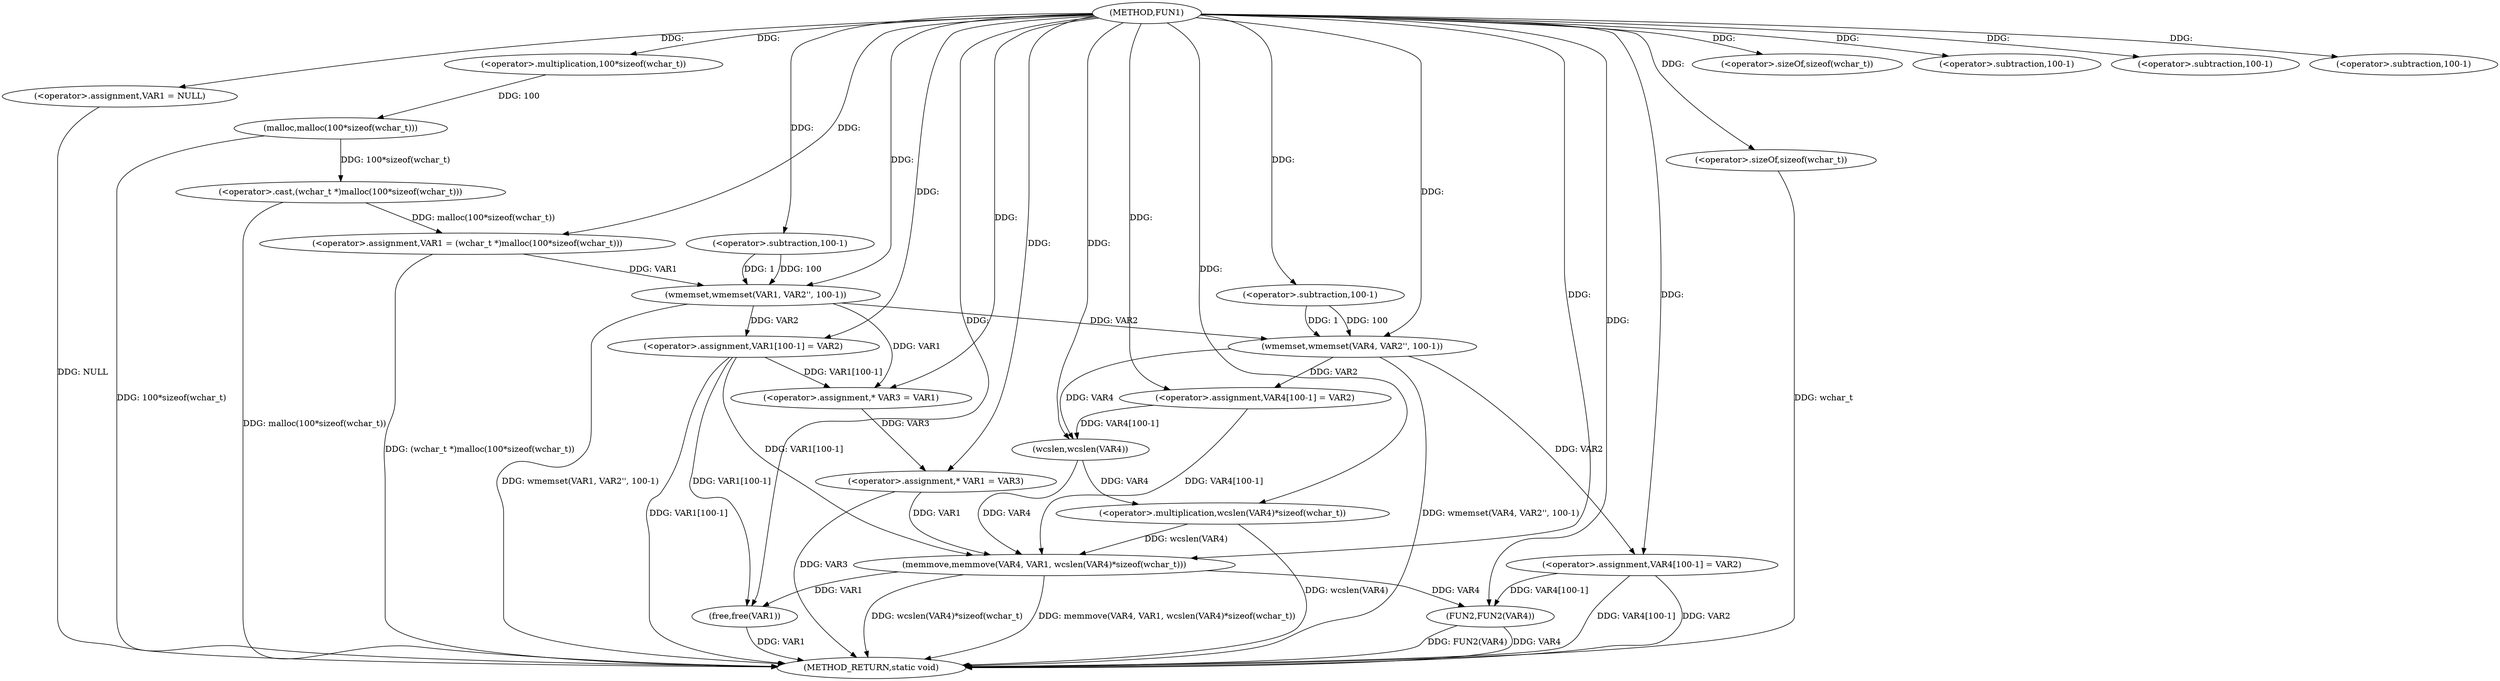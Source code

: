 digraph FUN1 {  
"1000100" [label = "(METHOD,FUN1)" ]
"1000171" [label = "(METHOD_RETURN,static void)" ]
"1000103" [label = "(<operator>.assignment,VAR1 = NULL)" ]
"1000106" [label = "(<operator>.assignment,VAR1 = (wchar_t *)malloc(100*sizeof(wchar_t)))" ]
"1000108" [label = "(<operator>.cast,(wchar_t *)malloc(100*sizeof(wchar_t)))" ]
"1000110" [label = "(malloc,malloc(100*sizeof(wchar_t)))" ]
"1000111" [label = "(<operator>.multiplication,100*sizeof(wchar_t))" ]
"1000113" [label = "(<operator>.sizeOf,sizeof(wchar_t))" ]
"1000115" [label = "(wmemset,wmemset(VAR1, VAR2'', 100-1))" ]
"1000118" [label = "(<operator>.subtraction,100-1)" ]
"1000121" [label = "(<operator>.assignment,VAR1[100-1] = VAR2)" ]
"1000124" [label = "(<operator>.subtraction,100-1)" ]
"1000130" [label = "(<operator>.assignment,* VAR3 = VAR1)" ]
"1000134" [label = "(<operator>.assignment,* VAR1 = VAR3)" ]
"1000139" [label = "(wmemset,wmemset(VAR4, VAR2'', 100-1))" ]
"1000142" [label = "(<operator>.subtraction,100-1)" ]
"1000145" [label = "(<operator>.assignment,VAR4[100-1] = VAR2)" ]
"1000148" [label = "(<operator>.subtraction,100-1)" ]
"1000152" [label = "(memmove,memmove(VAR4, VAR1, wcslen(VAR4)*sizeof(wchar_t)))" ]
"1000155" [label = "(<operator>.multiplication,wcslen(VAR4)*sizeof(wchar_t))" ]
"1000156" [label = "(wcslen,wcslen(VAR4))" ]
"1000158" [label = "(<operator>.sizeOf,sizeof(wchar_t))" ]
"1000160" [label = "(<operator>.assignment,VAR4[100-1] = VAR2)" ]
"1000163" [label = "(<operator>.subtraction,100-1)" ]
"1000167" [label = "(FUN2,FUN2(VAR4))" ]
"1000169" [label = "(free,free(VAR1))" ]
  "1000158" -> "1000171"  [ label = "DDG: wchar_t"] 
  "1000106" -> "1000171"  [ label = "DDG: (wchar_t *)malloc(100*sizeof(wchar_t))"] 
  "1000103" -> "1000171"  [ label = "DDG: NULL"] 
  "1000139" -> "1000171"  [ label = "DDG: wmemset(VAR4, VAR2'', 100-1)"] 
  "1000108" -> "1000171"  [ label = "DDG: malloc(100*sizeof(wchar_t))"] 
  "1000169" -> "1000171"  [ label = "DDG: VAR1"] 
  "1000155" -> "1000171"  [ label = "DDG: wcslen(VAR4)"] 
  "1000167" -> "1000171"  [ label = "DDG: VAR4"] 
  "1000160" -> "1000171"  [ label = "DDG: VAR2"] 
  "1000152" -> "1000171"  [ label = "DDG: memmove(VAR4, VAR1, wcslen(VAR4)*sizeof(wchar_t))"] 
  "1000152" -> "1000171"  [ label = "DDG: wcslen(VAR4)*sizeof(wchar_t)"] 
  "1000167" -> "1000171"  [ label = "DDG: FUN2(VAR4)"] 
  "1000115" -> "1000171"  [ label = "DDG: wmemset(VAR1, VAR2'', 100-1)"] 
  "1000134" -> "1000171"  [ label = "DDG: VAR3"] 
  "1000121" -> "1000171"  [ label = "DDG: VAR1[100-1]"] 
  "1000110" -> "1000171"  [ label = "DDG: 100*sizeof(wchar_t)"] 
  "1000160" -> "1000171"  [ label = "DDG: VAR4[100-1]"] 
  "1000100" -> "1000103"  [ label = "DDG: "] 
  "1000108" -> "1000106"  [ label = "DDG: malloc(100*sizeof(wchar_t))"] 
  "1000100" -> "1000106"  [ label = "DDG: "] 
  "1000110" -> "1000108"  [ label = "DDG: 100*sizeof(wchar_t)"] 
  "1000111" -> "1000110"  [ label = "DDG: 100"] 
  "1000100" -> "1000111"  [ label = "DDG: "] 
  "1000100" -> "1000113"  [ label = "DDG: "] 
  "1000106" -> "1000115"  [ label = "DDG: VAR1"] 
  "1000100" -> "1000115"  [ label = "DDG: "] 
  "1000118" -> "1000115"  [ label = "DDG: 100"] 
  "1000118" -> "1000115"  [ label = "DDG: 1"] 
  "1000100" -> "1000118"  [ label = "DDG: "] 
  "1000115" -> "1000121"  [ label = "DDG: VAR2"] 
  "1000100" -> "1000121"  [ label = "DDG: "] 
  "1000100" -> "1000124"  [ label = "DDG: "] 
  "1000121" -> "1000130"  [ label = "DDG: VAR1[100-1]"] 
  "1000115" -> "1000130"  [ label = "DDG: VAR1"] 
  "1000100" -> "1000130"  [ label = "DDG: "] 
  "1000130" -> "1000134"  [ label = "DDG: VAR3"] 
  "1000100" -> "1000134"  [ label = "DDG: "] 
  "1000100" -> "1000139"  [ label = "DDG: "] 
  "1000115" -> "1000139"  [ label = "DDG: VAR2"] 
  "1000142" -> "1000139"  [ label = "DDG: 100"] 
  "1000142" -> "1000139"  [ label = "DDG: 1"] 
  "1000100" -> "1000142"  [ label = "DDG: "] 
  "1000139" -> "1000145"  [ label = "DDG: VAR2"] 
  "1000100" -> "1000145"  [ label = "DDG: "] 
  "1000100" -> "1000148"  [ label = "DDG: "] 
  "1000156" -> "1000152"  [ label = "DDG: VAR4"] 
  "1000145" -> "1000152"  [ label = "DDG: VAR4[100-1]"] 
  "1000100" -> "1000152"  [ label = "DDG: "] 
  "1000134" -> "1000152"  [ label = "DDG: VAR1"] 
  "1000121" -> "1000152"  [ label = "DDG: VAR1[100-1]"] 
  "1000155" -> "1000152"  [ label = "DDG: wcslen(VAR4)"] 
  "1000156" -> "1000155"  [ label = "DDG: VAR4"] 
  "1000139" -> "1000156"  [ label = "DDG: VAR4"] 
  "1000145" -> "1000156"  [ label = "DDG: VAR4[100-1]"] 
  "1000100" -> "1000156"  [ label = "DDG: "] 
  "1000100" -> "1000155"  [ label = "DDG: "] 
  "1000100" -> "1000158"  [ label = "DDG: "] 
  "1000100" -> "1000160"  [ label = "DDG: "] 
  "1000139" -> "1000160"  [ label = "DDG: VAR2"] 
  "1000100" -> "1000163"  [ label = "DDG: "] 
  "1000152" -> "1000167"  [ label = "DDG: VAR4"] 
  "1000160" -> "1000167"  [ label = "DDG: VAR4[100-1]"] 
  "1000100" -> "1000167"  [ label = "DDG: "] 
  "1000152" -> "1000169"  [ label = "DDG: VAR1"] 
  "1000121" -> "1000169"  [ label = "DDG: VAR1[100-1]"] 
  "1000100" -> "1000169"  [ label = "DDG: "] 
}
